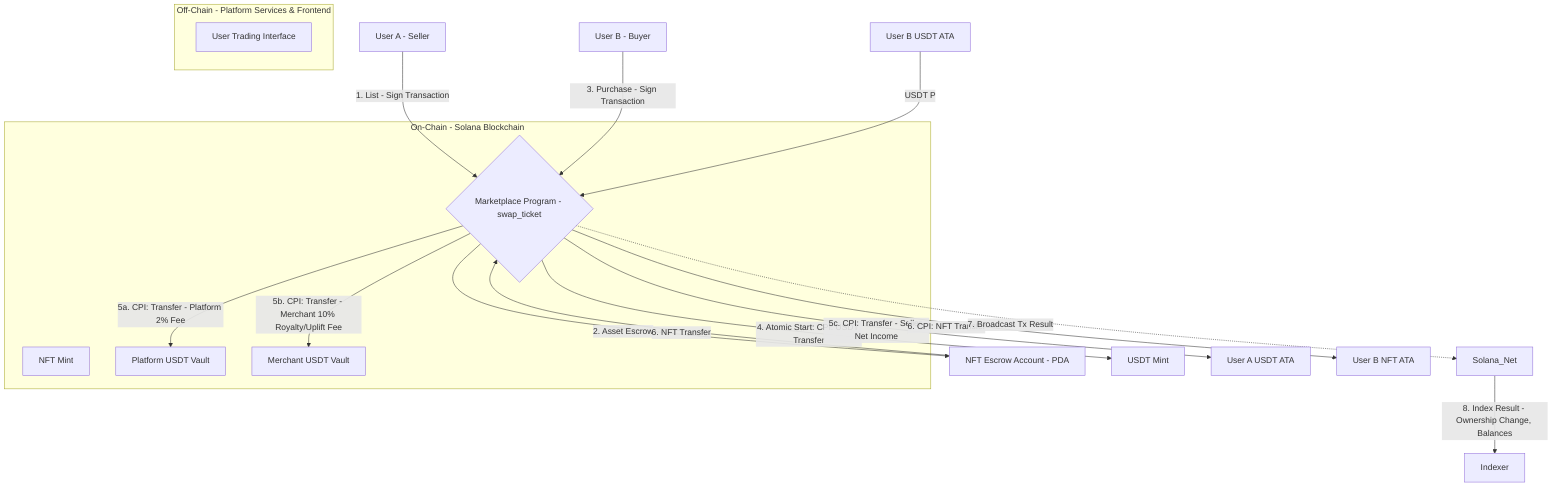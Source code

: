 graph TD
    subgraph A[Off-Chain - Platform Services & Frontend]
        UIA[User Trading Interface]
    end

    subgraph B[On-Chain - Solana Blockchain]
        MP{Marketplace Program - swap_ticket}
        NFT_M[NFT Mint]
        PV[Platform USDT Vault]
        MV[Merchant USDT Vault]
    end

    UserA[User A - Seller] -->|1. List - Sign Transaction| MP
    MP -->|2. Asset Escrow| Escrow[NFT Escrow Account - PDA]

    UserB[User B - Buyer] -->|3. Purchase - Sign Transaction| MP

    MP -->|4. Atomic Start: CPI: USDT Transfer| USDT_M[USDT Mint]
    UserB_ATA[User B USDT ATA] -->|USDT P| MP

    MP -->|5a. CPI: Transfer - Platform 2% Fee| PV
    MP -->|5b. CPI: Transfer - Merchant 10% Royalty/Uplift Fee| MV
    MP -->|5c. CPI: Transfer - Seller Net Income| UserA_ATA[User A USDT ATA]

    MP -->|6. CPI: NFT Transfer| UserB_NFT_ATA[User B NFT ATA]
    Escrow -->|6. NFT Transfer| MP

    MP -.->|7. Broadcast Tx Result| Solana_Net
    Solana_Net -->|8. Index Result - Ownership Change, Balances| Indexer